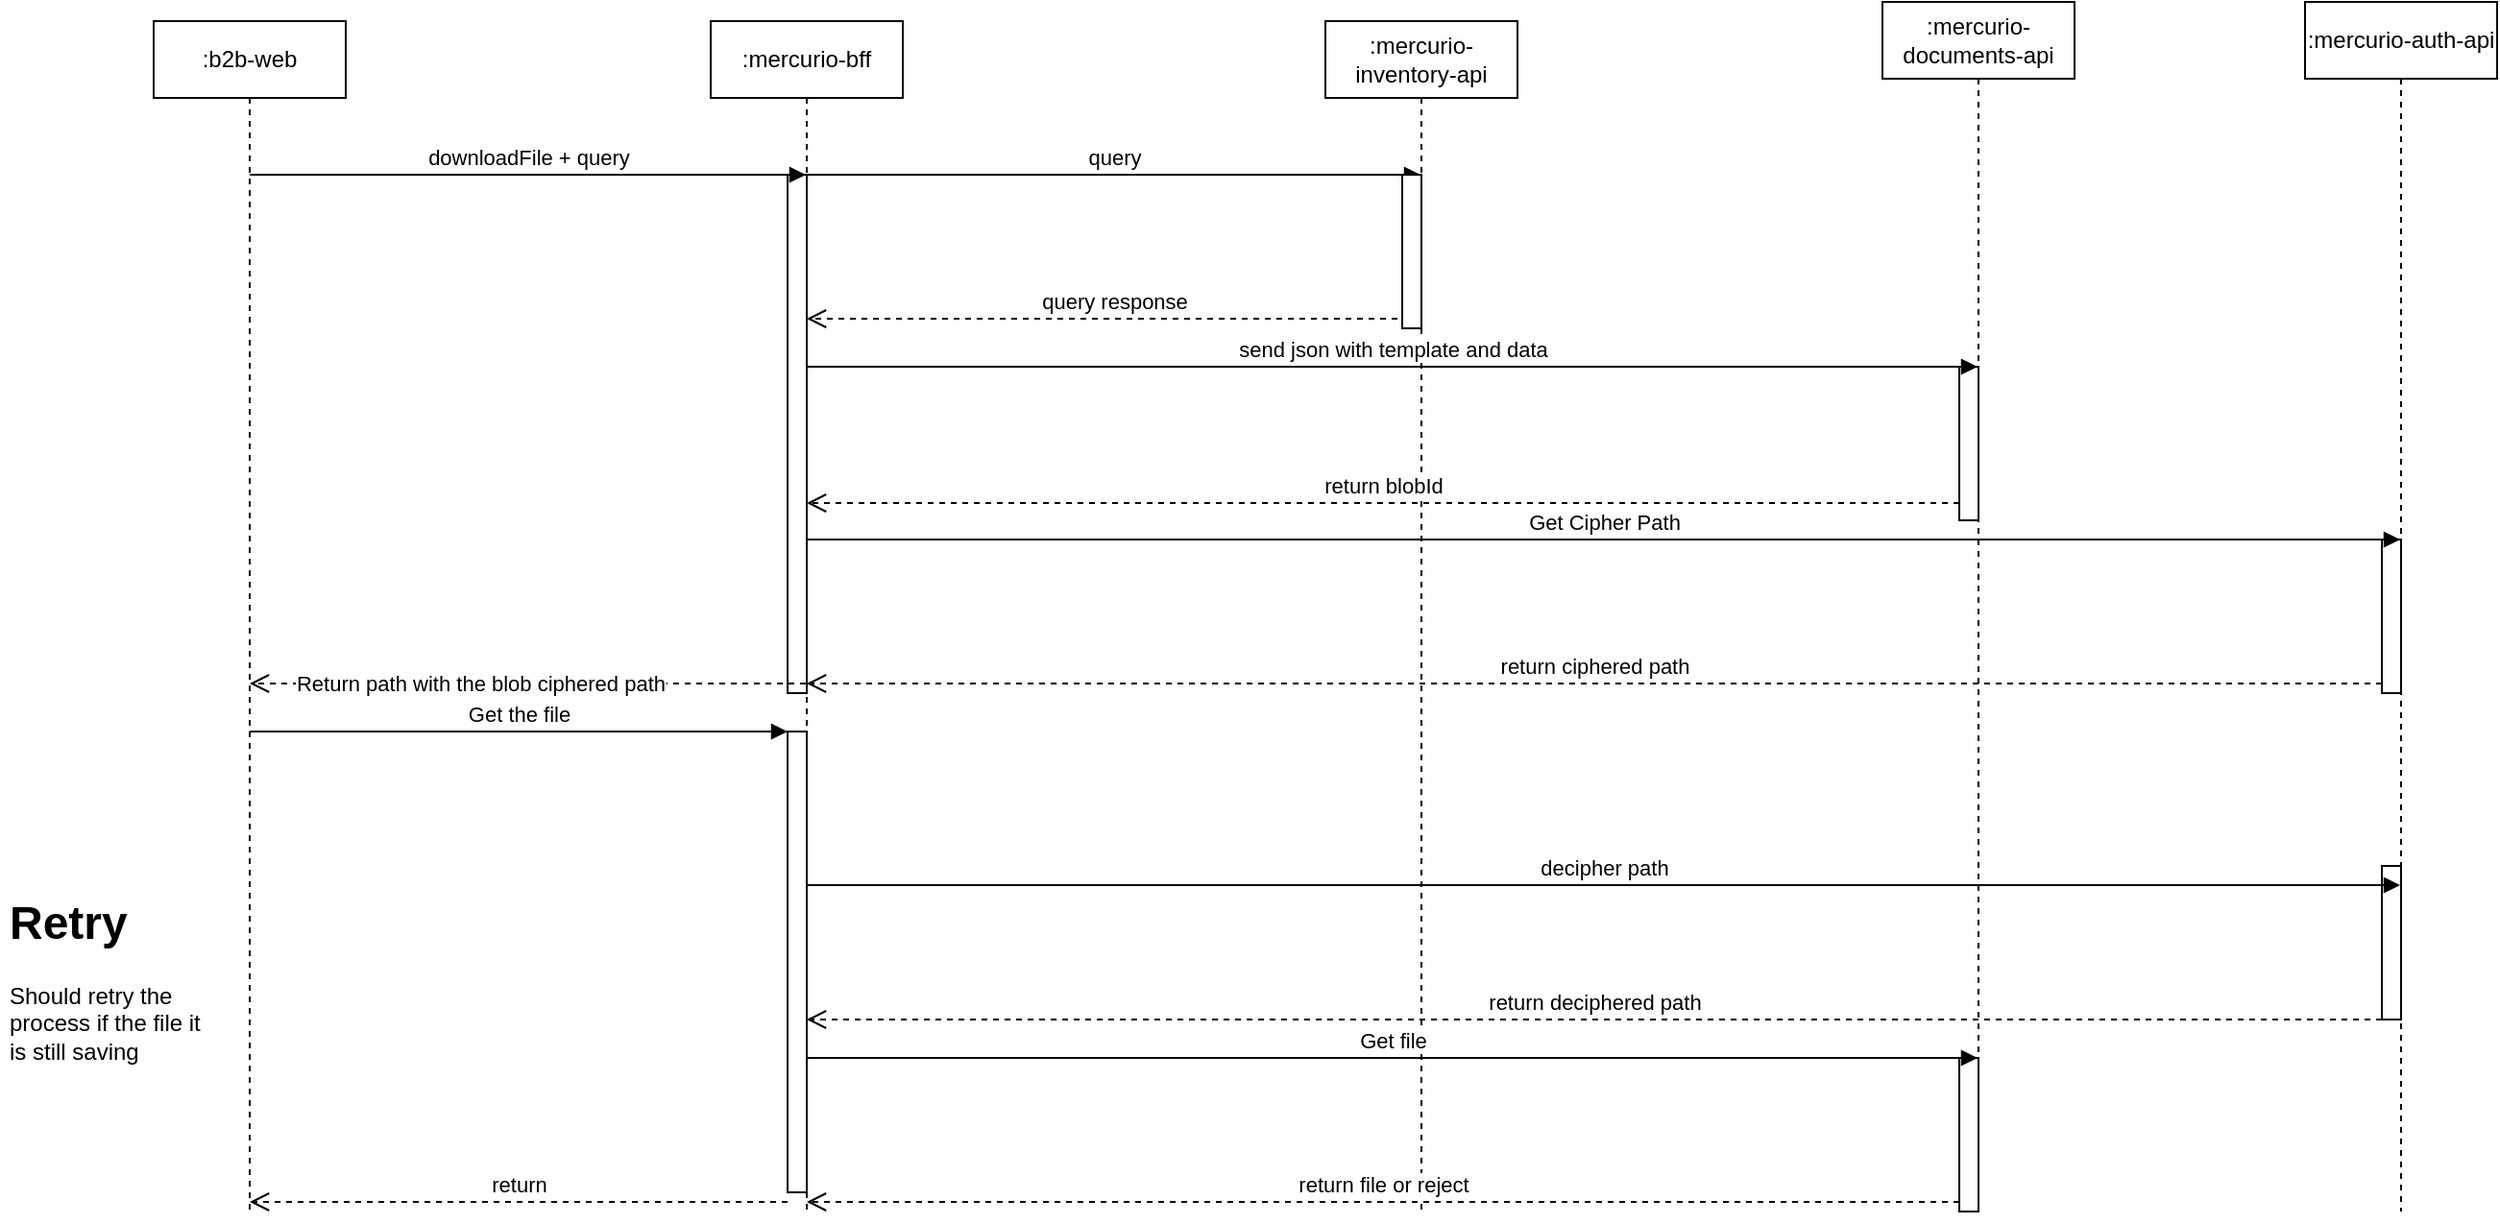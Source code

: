 <mxfile version="20.8.20" type="github">
  <diagram name="Page-1" id="mp1MPozDENrgUkg7iG8A">
    <mxGraphModel dx="1434" dy="803" grid="1" gridSize="10" guides="1" tooltips="1" connect="1" arrows="1" fold="1" page="1" pageScale="1" pageWidth="850" pageHeight="1100" math="0" shadow="0">
      <root>
        <mxCell id="0" />
        <mxCell id="1" parent="0" />
        <mxCell id="pS8DvrTMIpiN3o9yEQgk-1" value=":b2b-web" style="shape=umlLifeline;perimeter=lifelinePerimeter;whiteSpace=wrap;html=1;container=0;dropTarget=0;collapsible=0;recursiveResize=0;outlineConnect=0;portConstraint=eastwest;newEdgeStyle={&quot;edgeStyle&quot;:&quot;elbowEdgeStyle&quot;,&quot;elbow&quot;:&quot;vertical&quot;,&quot;curved&quot;:0,&quot;rounded&quot;:0};" vertex="1" parent="1">
          <mxGeometry x="80" y="140" width="100" height="620" as="geometry" />
        </mxCell>
        <mxCell id="pS8DvrTMIpiN3o9yEQgk-2" value=":mercurio-bff" style="shape=umlLifeline;perimeter=lifelinePerimeter;whiteSpace=wrap;html=1;container=0;dropTarget=0;collapsible=0;recursiveResize=0;outlineConnect=0;portConstraint=eastwest;newEdgeStyle={&quot;edgeStyle&quot;:&quot;elbowEdgeStyle&quot;,&quot;elbow&quot;:&quot;vertical&quot;,&quot;curved&quot;:0,&quot;rounded&quot;:0};" vertex="1" parent="1">
          <mxGeometry x="370" y="140" width="100" height="620" as="geometry" />
        </mxCell>
        <mxCell id="pS8DvrTMIpiN3o9yEQgk-5" value="" style="html=1;points=[];perimeter=orthogonalPerimeter;outlineConnect=0;targetShapes=umlLifeline;portConstraint=eastwest;newEdgeStyle={&quot;edgeStyle&quot;:&quot;elbowEdgeStyle&quot;,&quot;elbow&quot;:&quot;vertical&quot;,&quot;curved&quot;:0,&quot;rounded&quot;:0};" vertex="1" parent="pS8DvrTMIpiN3o9yEQgk-2">
          <mxGeometry x="40" y="80" width="10" height="270" as="geometry" />
        </mxCell>
        <mxCell id="pS8DvrTMIpiN3o9yEQgk-25" value="" style="html=1;points=[];perimeter=orthogonalPerimeter;outlineConnect=0;targetShapes=umlLifeline;portConstraint=eastwest;newEdgeStyle={&quot;edgeStyle&quot;:&quot;elbowEdgeStyle&quot;,&quot;elbow&quot;:&quot;vertical&quot;,&quot;curved&quot;:0,&quot;rounded&quot;:0};" vertex="1" parent="pS8DvrTMIpiN3o9yEQgk-2">
          <mxGeometry x="40" y="370" width="10" height="240" as="geometry" />
        </mxCell>
        <mxCell id="pS8DvrTMIpiN3o9yEQgk-3" value=":mercurio-auth-api" style="shape=umlLifeline;perimeter=lifelinePerimeter;whiteSpace=wrap;html=1;container=0;dropTarget=0;collapsible=0;recursiveResize=0;outlineConnect=0;portConstraint=eastwest;newEdgeStyle={&quot;edgeStyle&quot;:&quot;elbowEdgeStyle&quot;,&quot;elbow&quot;:&quot;vertical&quot;,&quot;curved&quot;:0,&quot;rounded&quot;:0};" vertex="1" parent="1">
          <mxGeometry x="1200" y="130" width="100" height="630" as="geometry" />
        </mxCell>
        <mxCell id="pS8DvrTMIpiN3o9yEQgk-21" value="" style="html=1;points=[];perimeter=orthogonalPerimeter;outlineConnect=0;targetShapes=umlLifeline;portConstraint=eastwest;newEdgeStyle={&quot;edgeStyle&quot;:&quot;elbowEdgeStyle&quot;,&quot;elbow&quot;:&quot;vertical&quot;,&quot;curved&quot;:0,&quot;rounded&quot;:0};" vertex="1" parent="pS8DvrTMIpiN3o9yEQgk-3">
          <mxGeometry x="40" y="280" width="10" height="80" as="geometry" />
        </mxCell>
        <mxCell id="pS8DvrTMIpiN3o9yEQgk-35" value="" style="html=1;points=[];perimeter=orthogonalPerimeter;outlineConnect=0;targetShapes=umlLifeline;portConstraint=eastwest;newEdgeStyle={&quot;edgeStyle&quot;:&quot;elbowEdgeStyle&quot;,&quot;elbow&quot;:&quot;vertical&quot;,&quot;curved&quot;:0,&quot;rounded&quot;:0};" vertex="1" parent="pS8DvrTMIpiN3o9yEQgk-3">
          <mxGeometry x="40" y="450" width="10" height="80" as="geometry" />
        </mxCell>
        <mxCell id="pS8DvrTMIpiN3o9yEQgk-4" value=":mercurio-documents-api" style="shape=umlLifeline;perimeter=lifelinePerimeter;whiteSpace=wrap;html=1;container=0;dropTarget=0;collapsible=0;recursiveResize=0;outlineConnect=0;portConstraint=eastwest;newEdgeStyle={&quot;edgeStyle&quot;:&quot;elbowEdgeStyle&quot;,&quot;elbow&quot;:&quot;vertical&quot;,&quot;curved&quot;:0,&quot;rounded&quot;:0};" vertex="1" parent="1">
          <mxGeometry x="980" y="130" width="100" height="630" as="geometry" />
        </mxCell>
        <mxCell id="pS8DvrTMIpiN3o9yEQgk-18" value="" style="html=1;points=[];perimeter=orthogonalPerimeter;outlineConnect=0;targetShapes=umlLifeline;portConstraint=eastwest;newEdgeStyle={&quot;edgeStyle&quot;:&quot;elbowEdgeStyle&quot;,&quot;elbow&quot;:&quot;vertical&quot;,&quot;curved&quot;:0,&quot;rounded&quot;:0};" vertex="1" parent="pS8DvrTMIpiN3o9yEQgk-4">
          <mxGeometry x="40" y="190" width="10" height="80" as="geometry" />
        </mxCell>
        <mxCell id="pS8DvrTMIpiN3o9yEQgk-39" value="" style="html=1;points=[];perimeter=orthogonalPerimeter;outlineConnect=0;targetShapes=umlLifeline;portConstraint=eastwest;newEdgeStyle={&quot;edgeStyle&quot;:&quot;elbowEdgeStyle&quot;,&quot;elbow&quot;:&quot;vertical&quot;,&quot;curved&quot;:0,&quot;rounded&quot;:0};" vertex="1" parent="pS8DvrTMIpiN3o9yEQgk-4">
          <mxGeometry x="40" y="550" width="10" height="80" as="geometry" />
        </mxCell>
        <mxCell id="pS8DvrTMIpiN3o9yEQgk-6" value="downloadFile + query" style="html=1;verticalAlign=bottom;endArrow=block;edgeStyle=elbowEdgeStyle;elbow=vertical;curved=0;rounded=0;" edge="1" target="pS8DvrTMIpiN3o9yEQgk-2" parent="1">
          <mxGeometry relative="1" as="geometry">
            <mxPoint x="130" y="220" as="sourcePoint" />
          </mxGeometry>
        </mxCell>
        <mxCell id="pS8DvrTMIpiN3o9yEQgk-7" value="" style="html=1;verticalAlign=bottom;endArrow=open;dashed=1;endSize=8;edgeStyle=elbowEdgeStyle;elbow=vertical;curved=0;rounded=0;" edge="1" parent="1">
          <mxGeometry relative="1" as="geometry">
            <mxPoint x="130" y="485" as="targetPoint" />
            <mxPoint x="419.5" y="485" as="sourcePoint" />
            <Array as="points">
              <mxPoint x="170" y="485" />
              <mxPoint x="220" y="485" />
              <mxPoint x="340" y="485" />
              <mxPoint x="420" y="390" />
            </Array>
          </mxGeometry>
        </mxCell>
        <mxCell id="pS8DvrTMIpiN3o9yEQgk-24" value="Return path with the blob ciphered path" style="edgeLabel;html=1;align=center;verticalAlign=middle;resizable=0;points=[];" vertex="1" connectable="0" parent="pS8DvrTMIpiN3o9yEQgk-7">
          <mxGeometry x="0.178" relative="1" as="geometry">
            <mxPoint x="1" as="offset" />
          </mxGeometry>
        </mxCell>
        <mxCell id="pS8DvrTMIpiN3o9yEQgk-9" value="query" style="html=1;verticalAlign=bottom;endArrow=block;edgeStyle=elbowEdgeStyle;elbow=vertical;curved=0;rounded=0;" edge="1" target="pS8DvrTMIpiN3o9yEQgk-11" parent="1">
          <mxGeometry relative="1" as="geometry">
            <mxPoint x="420" y="220" as="sourcePoint" />
            <mxPoint x="730" y="230" as="targetPoint" />
          </mxGeometry>
        </mxCell>
        <mxCell id="pS8DvrTMIpiN3o9yEQgk-10" value="query response" style="html=1;verticalAlign=bottom;endArrow=open;dashed=1;endSize=8;edgeStyle=elbowEdgeStyle;elbow=vertical;curved=0;rounded=0;startArrow=none;" edge="1" source="pS8DvrTMIpiN3o9yEQgk-11" parent="1">
          <mxGeometry relative="1" as="geometry">
            <mxPoint x="420" y="295" as="targetPoint" />
            <mxPoint x="700" y="295" as="sourcePoint" />
          </mxGeometry>
        </mxCell>
        <mxCell id="pS8DvrTMIpiN3o9yEQgk-11" value=":mercurio-inventory-api" style="shape=umlLifeline;perimeter=lifelinePerimeter;whiteSpace=wrap;html=1;container=0;dropTarget=0;collapsible=0;recursiveResize=0;outlineConnect=0;portConstraint=eastwest;newEdgeStyle={&quot;edgeStyle&quot;:&quot;elbowEdgeStyle&quot;,&quot;elbow&quot;:&quot;vertical&quot;,&quot;curved&quot;:0,&quot;rounded&quot;:0};" vertex="1" parent="1">
          <mxGeometry x="690" y="140" width="100" height="620" as="geometry" />
        </mxCell>
        <mxCell id="pS8DvrTMIpiN3o9yEQgk-8" value="" style="html=1;points=[];perimeter=orthogonalPerimeter;outlineConnect=0;targetShapes=umlLifeline;portConstraint=eastwest;newEdgeStyle={&quot;edgeStyle&quot;:&quot;elbowEdgeStyle&quot;,&quot;elbow&quot;:&quot;vertical&quot;,&quot;curved&quot;:0,&quot;rounded&quot;:0};" vertex="1" parent="pS8DvrTMIpiN3o9yEQgk-11">
          <mxGeometry x="40" y="80" width="10" height="80" as="geometry" />
        </mxCell>
        <mxCell id="pS8DvrTMIpiN3o9yEQgk-19" value="send json with template and data" style="html=1;verticalAlign=bottom;endArrow=block;edgeStyle=elbowEdgeStyle;elbow=vertical;curved=0;rounded=0;" edge="1" target="pS8DvrTMIpiN3o9yEQgk-4" parent="1">
          <mxGeometry relative="1" as="geometry">
            <mxPoint x="420" y="320" as="sourcePoint" />
          </mxGeometry>
        </mxCell>
        <mxCell id="pS8DvrTMIpiN3o9yEQgk-20" value="return blobId" style="html=1;verticalAlign=bottom;endArrow=open;dashed=1;endSize=8;edgeStyle=elbowEdgeStyle;elbow=vertical;curved=0;rounded=0;" edge="1" parent="1">
          <mxGeometry relative="1" as="geometry">
            <mxPoint x="420" y="391" as="targetPoint" />
            <mxPoint x="1020" y="391" as="sourcePoint" />
          </mxGeometry>
        </mxCell>
        <mxCell id="pS8DvrTMIpiN3o9yEQgk-22" value="Get Cipher Path" style="html=1;verticalAlign=bottom;endArrow=block;edgeStyle=elbowEdgeStyle;elbow=vertical;curved=0;rounded=0;" edge="1" target="pS8DvrTMIpiN3o9yEQgk-3" parent="1">
          <mxGeometry relative="1" as="geometry">
            <mxPoint x="420" y="410" as="sourcePoint" />
          </mxGeometry>
        </mxCell>
        <mxCell id="pS8DvrTMIpiN3o9yEQgk-23" value="return ciphered path" style="html=1;verticalAlign=bottom;endArrow=open;dashed=1;endSize=8;edgeStyle=elbowEdgeStyle;elbow=vertical;curved=0;rounded=0;" edge="1" source="pS8DvrTMIpiN3o9yEQgk-21" parent="1">
          <mxGeometry relative="1" as="geometry">
            <mxPoint x="420" y="485" as="targetPoint" />
          </mxGeometry>
        </mxCell>
        <mxCell id="pS8DvrTMIpiN3o9yEQgk-26" value="Get the file" style="html=1;verticalAlign=bottom;endArrow=block;edgeStyle=elbowEdgeStyle;elbow=vertical;curved=0;rounded=0;" edge="1" target="pS8DvrTMIpiN3o9yEQgk-25" parent="1">
          <mxGeometry relative="1" as="geometry">
            <mxPoint x="130" y="510" as="sourcePoint" />
          </mxGeometry>
        </mxCell>
        <mxCell id="pS8DvrTMIpiN3o9yEQgk-27" value="return" style="html=1;verticalAlign=bottom;endArrow=open;dashed=1;endSize=8;edgeStyle=elbowEdgeStyle;elbow=vertical;curved=0;rounded=0;" edge="1" parent="1">
          <mxGeometry relative="1" as="geometry">
            <mxPoint x="130" y="755" as="targetPoint" />
            <mxPoint x="410" y="755" as="sourcePoint" />
          </mxGeometry>
        </mxCell>
        <mxCell id="pS8DvrTMIpiN3o9yEQgk-36" value="decipher path" style="html=1;verticalAlign=bottom;endArrow=block;edgeStyle=elbowEdgeStyle;elbow=vertical;curved=0;rounded=0;" edge="1" target="pS8DvrTMIpiN3o9yEQgk-3" parent="1">
          <mxGeometry relative="1" as="geometry">
            <mxPoint x="420" y="590" as="sourcePoint" />
          </mxGeometry>
        </mxCell>
        <mxCell id="pS8DvrTMIpiN3o9yEQgk-37" value="return deciphered path" style="html=1;verticalAlign=bottom;endArrow=open;dashed=1;endSize=8;edgeStyle=elbowEdgeStyle;elbow=vertical;curved=0;rounded=0;" edge="1" source="pS8DvrTMIpiN3o9yEQgk-35" parent="1" target="pS8DvrTMIpiN3o9yEQgk-2">
          <mxGeometry relative="1" as="geometry">
            <mxPoint x="420" y="665" as="targetPoint" />
            <Array as="points">
              <mxPoint x="890" y="660" />
            </Array>
          </mxGeometry>
        </mxCell>
        <mxCell id="pS8DvrTMIpiN3o9yEQgk-40" value="Get file" style="html=1;verticalAlign=bottom;endArrow=block;edgeStyle=elbowEdgeStyle;elbow=vertical;curved=0;rounded=0;" edge="1" target="pS8DvrTMIpiN3o9yEQgk-4" parent="1">
          <mxGeometry relative="1" as="geometry">
            <mxPoint x="420" y="680" as="sourcePoint" />
          </mxGeometry>
        </mxCell>
        <mxCell id="pS8DvrTMIpiN3o9yEQgk-41" value="return file or reject" style="html=1;verticalAlign=bottom;endArrow=open;dashed=1;endSize=8;edgeStyle=elbowEdgeStyle;elbow=vertical;curved=0;rounded=0;" edge="1" source="pS8DvrTMIpiN3o9yEQgk-39" parent="1">
          <mxGeometry relative="1" as="geometry">
            <mxPoint x="420" y="755" as="targetPoint" />
          </mxGeometry>
        </mxCell>
        <mxCell id="pS8DvrTMIpiN3o9yEQgk-45" value="&lt;h1&gt;Retry&lt;/h1&gt;&lt;p&gt;Should retry the process if the file it is still saving&lt;/p&gt;" style="text;html=1;strokeColor=none;fillColor=none;spacing=5;spacingTop=-20;whiteSpace=wrap;overflow=hidden;rounded=0;" vertex="1" parent="1">
          <mxGeometry y="590" width="110" height="120" as="geometry" />
        </mxCell>
      </root>
    </mxGraphModel>
  </diagram>
</mxfile>
